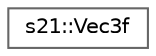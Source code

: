 digraph "Graphical Class Hierarchy"
{
 // LATEX_PDF_SIZE
  bgcolor="transparent";
  edge [fontname=Helvetica,fontsize=10,labelfontname=Helvetica,labelfontsize=10];
  node [fontname=Helvetica,fontsize=10,shape=box,height=0.2,width=0.4];
  rankdir="LR";
  Node0 [id="Node000000",label="s21::Vec3f",height=0.2,width=0.4,color="grey40", fillcolor="white", style="filled",URL="$structs21_1_1Vec3f.html",tooltip="A 3D vector with x, y, and z components."];
}
